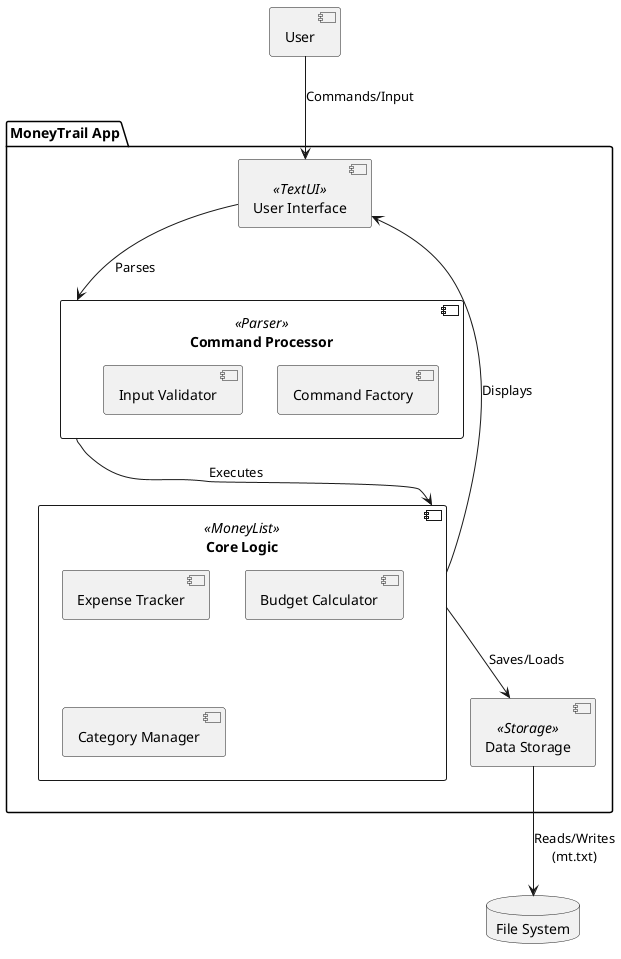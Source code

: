 @startuml MoneyTrail_Component_Diagram

skinparam monochrome true
skinparam componentStyle uml2

package "MoneyTrail App" {
  [User Interface] as UI <<TextUI>>
  [Command Processor] as Parser <<Parser>>
  [Core Logic] as MoneyList <<MoneyList>>
  [Data Storage] as Storage <<Storage>>
}

[User] as User

database "File System" as FS

' Connections
User --> UI : Commands/Input
UI --> Parser : Parses
Parser --> MoneyList : Executes
MoneyList --> Storage : Saves/Loads
Storage --> FS : Reads/Writes\n(mt.txt)
MoneyList --> UI : Displays

' Component internals (simplified)
component MoneyList {
  [Expense Tracker]
  [Budget Calculator]
  [Category Manager]
}

component Parser {
  [Command Factory]
  [Input Validator]
}

@enduml
